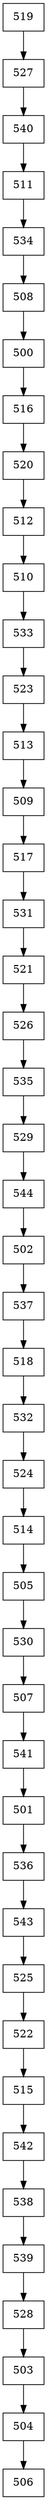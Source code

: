 digraph G {
  node [shape=record];
  node0 [label="{519}"];
  node0 -> node1;
  node1 [label="{527}"];
  node1 -> node2;
  node2 [label="{540}"];
  node2 -> node3;
  node3 [label="{511}"];
  node3 -> node4;
  node4 [label="{534}"];
  node4 -> node5;
  node5 [label="{508}"];
  node5 -> node6;
  node6 [label="{500}"];
  node6 -> node7;
  node7 [label="{516}"];
  node7 -> node8;
  node8 [label="{520}"];
  node8 -> node9;
  node9 [label="{512}"];
  node9 -> node10;
  node10 [label="{510}"];
  node10 -> node11;
  node11 [label="{533}"];
  node11 -> node12;
  node12 [label="{523}"];
  node12 -> node13;
  node13 [label="{513}"];
  node13 -> node14;
  node14 [label="{509}"];
  node14 -> node15;
  node15 [label="{517}"];
  node15 -> node16;
  node16 [label="{531}"];
  node16 -> node17;
  node17 [label="{521}"];
  node17 -> node18;
  node18 [label="{526}"];
  node18 -> node19;
  node19 [label="{535}"];
  node19 -> node20;
  node20 [label="{529}"];
  node20 -> node21;
  node21 [label="{544}"];
  node21 -> node22;
  node22 [label="{502}"];
  node22 -> node23;
  node23 [label="{537}"];
  node23 -> node24;
  node24 [label="{518}"];
  node24 -> node25;
  node25 [label="{532}"];
  node25 -> node26;
  node26 [label="{524}"];
  node26 -> node27;
  node27 [label="{514}"];
  node27 -> node28;
  node28 [label="{505}"];
  node28 -> node29;
  node29 [label="{530}"];
  node29 -> node30;
  node30 [label="{507}"];
  node30 -> node31;
  node31 [label="{541}"];
  node31 -> node32;
  node32 [label="{501}"];
  node32 -> node33;
  node33 [label="{536}"];
  node33 -> node34;
  node34 [label="{543}"];
  node34 -> node35;
  node35 [label="{525}"];
  node35 -> node36;
  node36 [label="{522}"];
  node36 -> node37;
  node37 [label="{515}"];
  node37 -> node38;
  node38 [label="{542}"];
  node38 -> node39;
  node39 [label="{538}"];
  node39 -> node40;
  node40 [label="{539}"];
  node40 -> node41;
  node41 [label="{528}"];
  node41 -> node42;
  node42 [label="{503}"];
  node42 -> node43;
  node43 [label="{504}"];
  node43 -> node44;
  node44 [label="{506}"];
}
